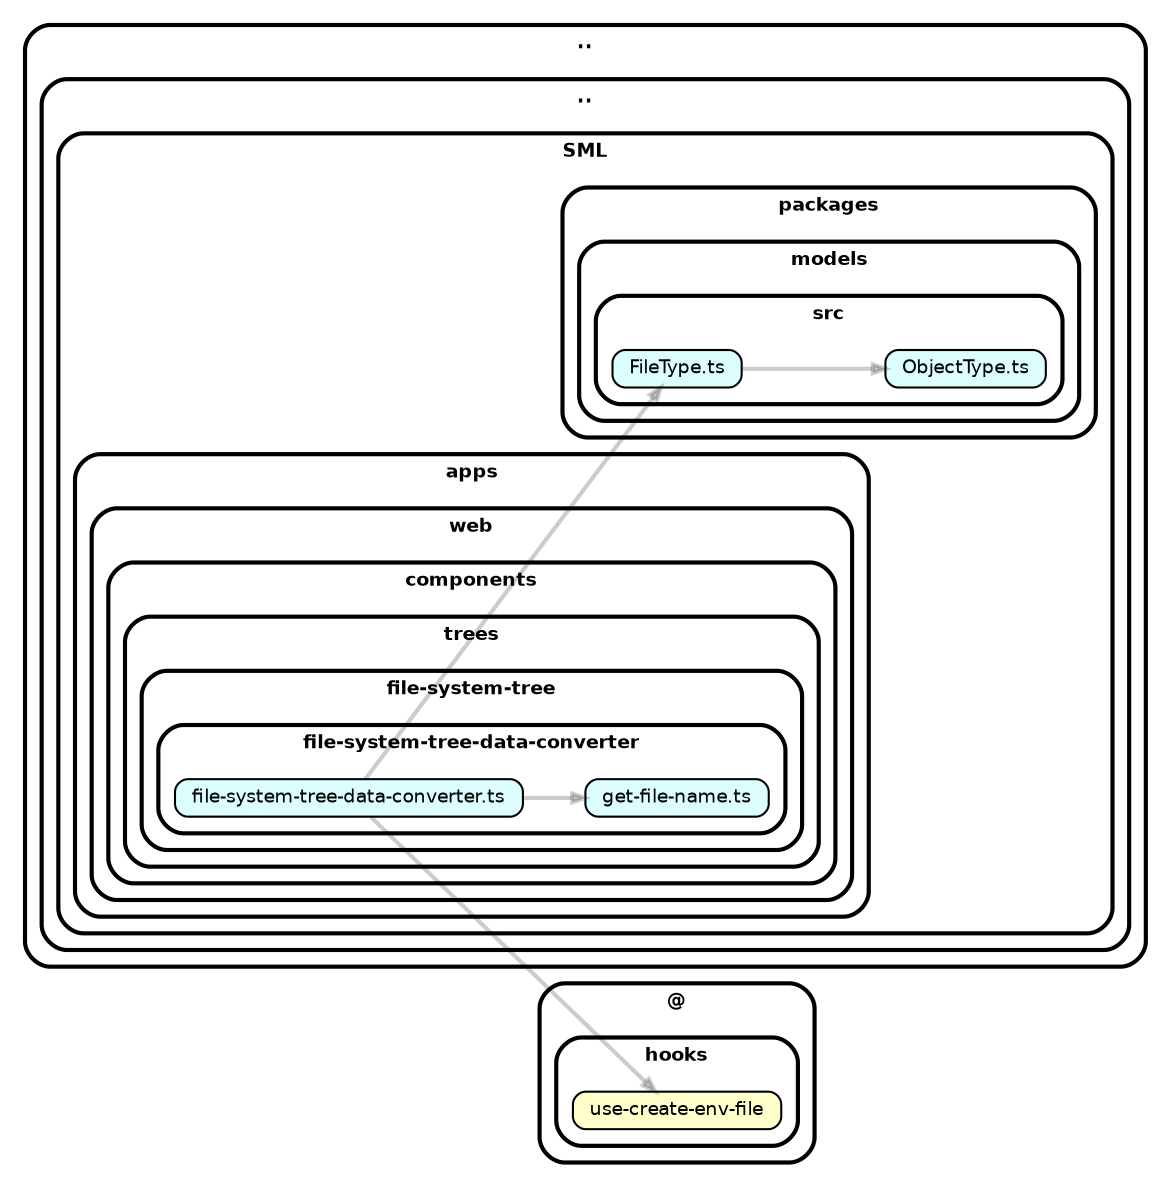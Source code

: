 strict digraph "dependency-cruiser output"{
    rankdir="LR" splines="true" overlap="false" nodesep="0.16" ranksep="0.18" fontname="Helvetica-bold" fontsize="9" style="rounded,bold,filled" fillcolor="#ffffff" compound="true"
    node [shape="box" style="rounded, filled" height="0.2" color="black" fillcolor="#ffffcc" fontcolor="black" fontname="Helvetica" fontsize="9"]
    edge [arrowhead="normal" arrowsize="0.6" penwidth="2.0" color="#00000033" fontname="Helvetica" fontsize="9"]

    subgraph "cluster_.." {label=".." subgraph "cluster_../.." {label=".." subgraph "cluster_../../SML" {label="SML" subgraph "cluster_../../SML/apps" {label="apps" subgraph "cluster_../../SML/apps/web" {label="web" subgraph "cluster_../../SML/apps/web/components" {label="components" subgraph "cluster_../../SML/apps/web/components/trees" {label="trees" subgraph "cluster_../../SML/apps/web/components/trees/file-system-tree" {label="file-system-tree" subgraph "cluster_../../SML/apps/web/components/trees/file-system-tree/file-system-tree-data-converter" {label="file-system-tree-data-converter" "../../SML/apps/web/components/trees/file-system-tree/file-system-tree-data-converter/file-system-tree-data-converter.ts" [label=<file-system-tree-data-converter.ts> tooltip="file-system-tree-data-converter.ts" URL="../../SML/apps/web/components/trees/file-system-tree/file-system-tree-data-converter/file-system-tree-data-converter.ts" fillcolor="#ddfeff"] } } } } } } } } }
    "../../SML/apps/web/components/trees/file-system-tree/file-system-tree-data-converter/file-system-tree-data-converter.ts" -> "../../SML/apps/web/components/trees/file-system-tree/file-system-tree-data-converter/get-file-name.ts"
    "../../SML/apps/web/components/trees/file-system-tree/file-system-tree-data-converter/file-system-tree-data-converter.ts" -> "@/hooks/use-create-env-file"
    "../../SML/apps/web/components/trees/file-system-tree/file-system-tree-data-converter/file-system-tree-data-converter.ts" -> "../../SML/packages/models/src/FileType.ts"
    subgraph "cluster_.." {label=".." subgraph "cluster_../.." {label=".." subgraph "cluster_../../SML" {label="SML" subgraph "cluster_../../SML/apps" {label="apps" subgraph "cluster_../../SML/apps/web" {label="web" subgraph "cluster_../../SML/apps/web/components" {label="components" subgraph "cluster_../../SML/apps/web/components/trees" {label="trees" subgraph "cluster_../../SML/apps/web/components/trees/file-system-tree" {label="file-system-tree" subgraph "cluster_../../SML/apps/web/components/trees/file-system-tree/file-system-tree-data-converter" {label="file-system-tree-data-converter" "../../SML/apps/web/components/trees/file-system-tree/file-system-tree-data-converter/get-file-name.ts" [label=<get-file-name.ts> tooltip="get-file-name.ts" URL="../../SML/apps/web/components/trees/file-system-tree/file-system-tree-data-converter/get-file-name.ts" fillcolor="#ddfeff"] } } } } } } } } }
    subgraph "cluster_.." {label=".." subgraph "cluster_../.." {label=".." subgraph "cluster_../../SML" {label="SML" subgraph "cluster_../../SML/packages" {label="packages" subgraph "cluster_../../SML/packages/models" {label="models" subgraph "cluster_../../SML/packages/models/src" {label="src" "../../SML/packages/models/src/FileType.ts" [label=<FileType.ts> tooltip="FileType.ts" URL="../../SML/packages/models/src/FileType.ts" fillcolor="#ddfeff"] } } } } } }
    "../../SML/packages/models/src/FileType.ts" -> "../../SML/packages/models/src/ObjectType.ts"
    subgraph "cluster_.." {label=".." subgraph "cluster_../.." {label=".." subgraph "cluster_../../SML" {label="SML" subgraph "cluster_../../SML/packages" {label="packages" subgraph "cluster_../../SML/packages/models" {label="models" subgraph "cluster_../../SML/packages/models/src" {label="src" "../../SML/packages/models/src/ObjectType.ts" [label=<ObjectType.ts> tooltip="ObjectType.ts" URL="../../SML/packages/models/src/ObjectType.ts" fillcolor="#ddfeff"] } } } } } }
    subgraph "cluster_@" {label="@" subgraph "cluster_@/hooks" {label="hooks" "@/hooks/use-create-env-file" [label=<use-create-env-file> tooltip="use-create-env-file" ] } }
}

